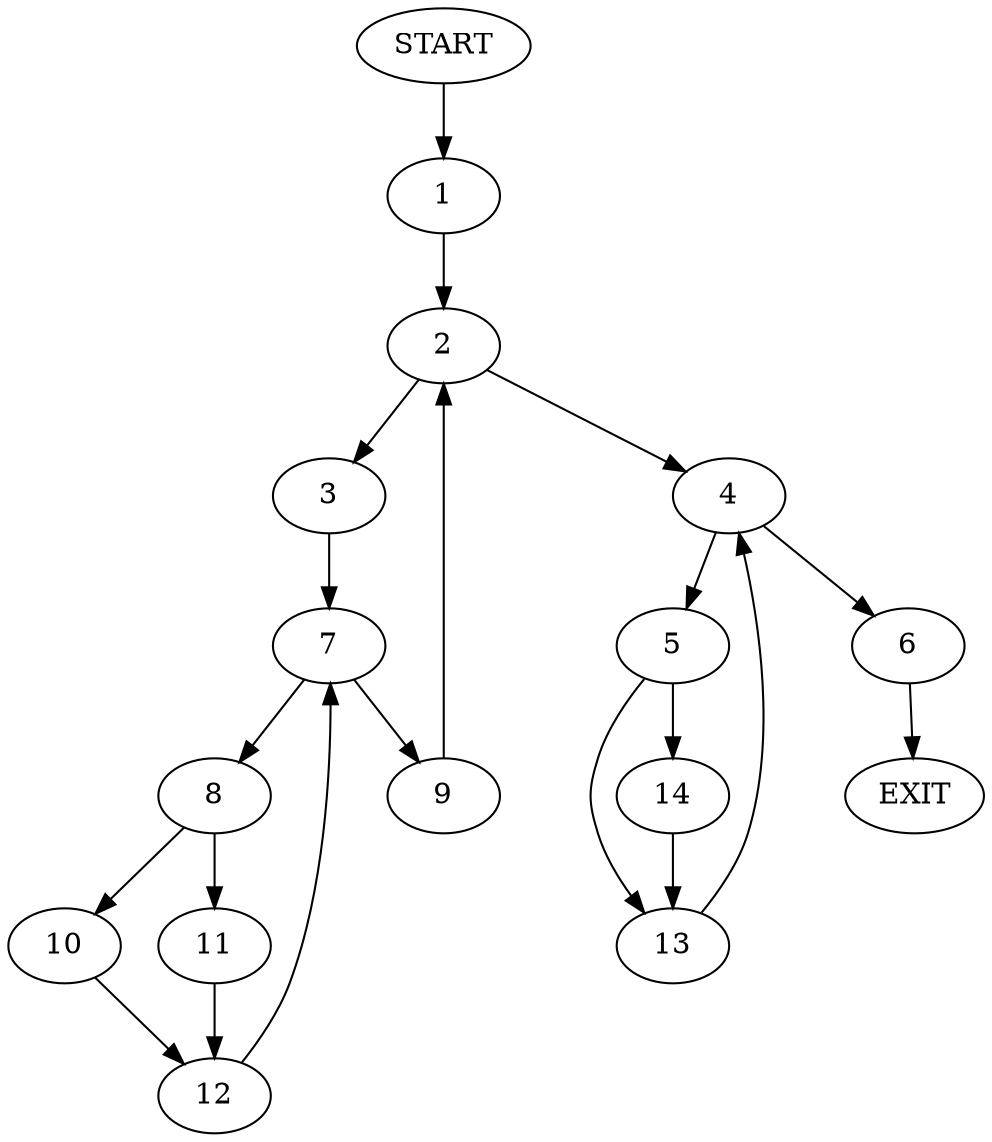 digraph {
0 [label="START"]
15 [label="EXIT"]
0 -> 1
1 -> 2
2 -> 3
2 -> 4
4 -> 5
4 -> 6
3 -> 7
7 -> 8
7 -> 9
8 -> 10
8 -> 11
9 -> 2
11 -> 12
10 -> 12
12 -> 7
6 -> 15
5 -> 13
5 -> 14
14 -> 13
13 -> 4
}
